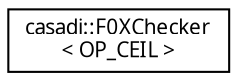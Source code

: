 digraph "Graphical Class Hierarchy"
{
  edge [fontname="FreeSans.ttf",fontsize="10",labelfontname="FreeSans.ttf",labelfontsize="10"];
  node [fontname="FreeSans.ttf",fontsize="10",shape=record];
  rankdir="LR";
  Node1 [label="casadi::F0XChecker\l\< OP_CEIL \>",height=0.2,width=0.4,color="black", fillcolor="white", style="filled",URL="$dd/da9/structcasadi_1_1F0XChecker_3_01OP__CEIL_01_4.html"];
}
